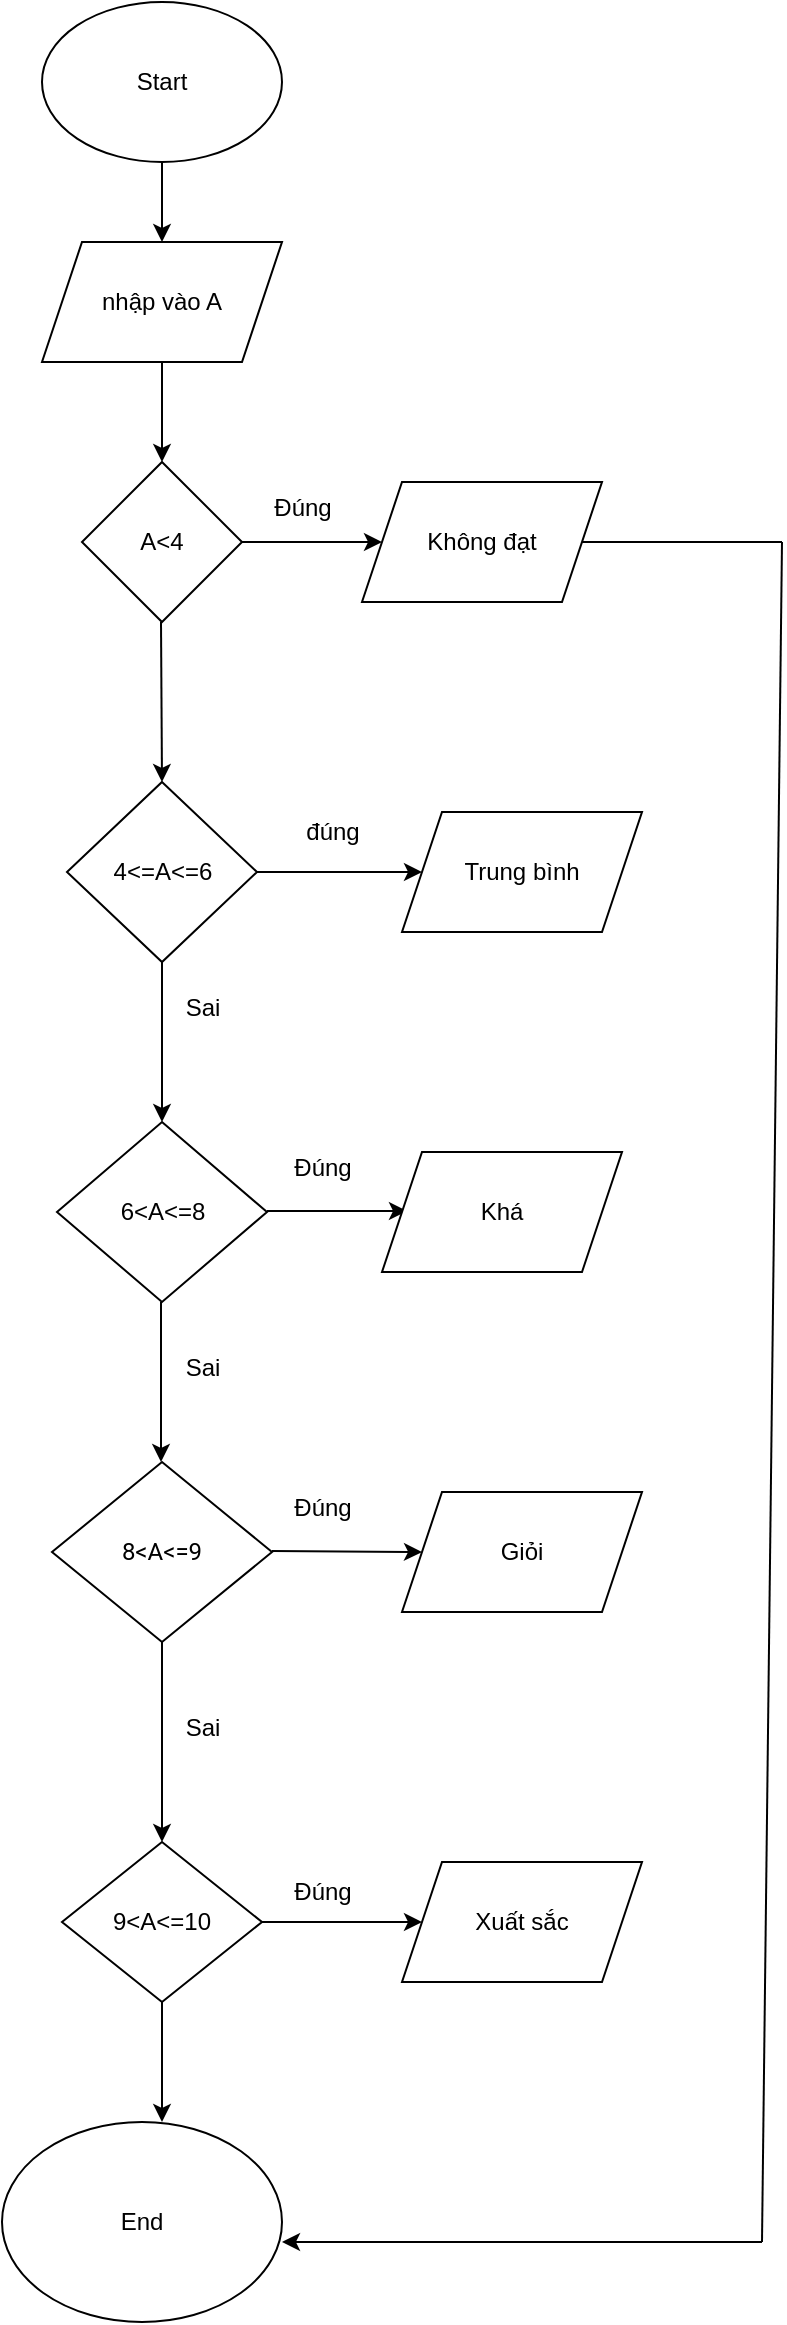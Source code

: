 <mxfile version="24.7.17">
  <diagram name="Trang-1" id="m_lpMQ5EaFyzLsccFVtY">
    <mxGraphModel dx="1594" dy="932" grid="1" gridSize="10" guides="1" tooltips="1" connect="1" arrows="1" fold="1" page="1" pageScale="1" pageWidth="827" pageHeight="1169" math="0" shadow="0">
      <root>
        <mxCell id="0" />
        <mxCell id="1" parent="0" />
        <mxCell id="vqOLy2YUpJs6eWhRHoSE-3" value="" style="edgeStyle=orthogonalEdgeStyle;rounded=0;orthogonalLoop=1;jettySize=auto;html=1;" parent="1" source="vqOLy2YUpJs6eWhRHoSE-1" target="vqOLy2YUpJs6eWhRHoSE-2" edge="1">
          <mxGeometry relative="1" as="geometry" />
        </mxCell>
        <mxCell id="vqOLy2YUpJs6eWhRHoSE-1" value="Start" style="ellipse;whiteSpace=wrap;html=1;" parent="1" vertex="1">
          <mxGeometry x="360" width="120" height="80" as="geometry" />
        </mxCell>
        <mxCell id="vqOLy2YUpJs6eWhRHoSE-5" value="" style="edgeStyle=orthogonalEdgeStyle;rounded=0;orthogonalLoop=1;jettySize=auto;html=1;" parent="1" source="vqOLy2YUpJs6eWhRHoSE-2" target="vqOLy2YUpJs6eWhRHoSE-4" edge="1">
          <mxGeometry relative="1" as="geometry" />
        </mxCell>
        <mxCell id="vqOLy2YUpJs6eWhRHoSE-2" value="nhập vào A" style="shape=parallelogram;perimeter=parallelogramPerimeter;whiteSpace=wrap;html=1;fixedSize=1;" parent="1" vertex="1">
          <mxGeometry x="360" y="120" width="120" height="60" as="geometry" />
        </mxCell>
        <mxCell id="vqOLy2YUpJs6eWhRHoSE-7" value="" style="edgeStyle=orthogonalEdgeStyle;rounded=0;orthogonalLoop=1;jettySize=auto;html=1;" parent="1" source="vqOLy2YUpJs6eWhRHoSE-4" target="vqOLy2YUpJs6eWhRHoSE-6" edge="1">
          <mxGeometry relative="1" as="geometry" />
        </mxCell>
        <mxCell id="vqOLy2YUpJs6eWhRHoSE-4" value="A&amp;lt;4" style="rhombus;whiteSpace=wrap;html=1;" parent="1" vertex="1">
          <mxGeometry x="380" y="230" width="80" height="80" as="geometry" />
        </mxCell>
        <mxCell id="vqOLy2YUpJs6eWhRHoSE-6" value="Không đạt" style="shape=parallelogram;perimeter=parallelogramPerimeter;whiteSpace=wrap;html=1;fixedSize=1;" parent="1" vertex="1">
          <mxGeometry x="520" y="240" width="120" height="60" as="geometry" />
        </mxCell>
        <mxCell id="U2nK8P1NpTvwKoC-WQMH-1" value="" style="endArrow=classic;html=1;rounded=0;" parent="1" edge="1">
          <mxGeometry width="50" height="50" relative="1" as="geometry">
            <mxPoint x="419.5" y="310" as="sourcePoint" />
            <mxPoint x="420" y="390" as="targetPoint" />
          </mxGeometry>
        </mxCell>
        <mxCell id="U2nK8P1NpTvwKoC-WQMH-2" value="Đúng" style="text;html=1;align=center;verticalAlign=middle;resizable=0;points=[];autosize=1;strokeColor=none;fillColor=none;" parent="1" vertex="1">
          <mxGeometry x="465" y="238" width="50" height="30" as="geometry" />
        </mxCell>
        <mxCell id="U2nK8P1NpTvwKoC-WQMH-3" value="4&amp;lt;=A&amp;lt;=6" style="rhombus;whiteSpace=wrap;html=1;rounded=0;" parent="1" vertex="1">
          <mxGeometry x="372.5" y="390" width="95" height="90" as="geometry" />
        </mxCell>
        <mxCell id="U2nK8P1NpTvwKoC-WQMH-4" value="" style="endArrow=classic;html=1;rounded=0;exitX=1;exitY=0.5;exitDx=0;exitDy=0;" parent="1" source="U2nK8P1NpTvwKoC-WQMH-3" edge="1">
          <mxGeometry width="50" height="50" relative="1" as="geometry">
            <mxPoint x="480" y="434.5" as="sourcePoint" />
            <mxPoint x="550" y="435" as="targetPoint" />
          </mxGeometry>
        </mxCell>
        <mxCell id="U2nK8P1NpTvwKoC-WQMH-5" value="đúng" style="text;html=1;align=center;verticalAlign=middle;resizable=0;points=[];autosize=1;strokeColor=none;fillColor=none;" parent="1" vertex="1">
          <mxGeometry x="480" y="400" width="50" height="30" as="geometry" />
        </mxCell>
        <mxCell id="U2nK8P1NpTvwKoC-WQMH-9" value="Trung bình" style="shape=parallelogram;perimeter=parallelogramPerimeter;whiteSpace=wrap;html=1;fixedSize=1;" parent="1" vertex="1">
          <mxGeometry x="540" y="405" width="120" height="60" as="geometry" />
        </mxCell>
        <mxCell id="U2nK8P1NpTvwKoC-WQMH-12" value="" style="endArrow=classic;html=1;rounded=0;exitX=0.5;exitY=1;exitDx=0;exitDy=0;" parent="1" source="U2nK8P1NpTvwKoC-WQMH-3" edge="1">
          <mxGeometry width="50" height="50" relative="1" as="geometry">
            <mxPoint x="330" y="610" as="sourcePoint" />
            <mxPoint x="420" y="560" as="targetPoint" />
          </mxGeometry>
        </mxCell>
        <mxCell id="U2nK8P1NpTvwKoC-WQMH-13" value="Sai" style="text;html=1;align=center;verticalAlign=middle;resizable=0;points=[];autosize=1;strokeColor=none;fillColor=none;" parent="1" vertex="1">
          <mxGeometry x="420" y="488" width="40" height="30" as="geometry" />
        </mxCell>
        <mxCell id="U2nK8P1NpTvwKoC-WQMH-14" value="6&amp;lt;A&amp;lt;=8" style="rhombus;whiteSpace=wrap;html=1;" parent="1" vertex="1">
          <mxGeometry x="367.5" y="560" width="105" height="90" as="geometry" />
        </mxCell>
        <mxCell id="U2nK8P1NpTvwKoC-WQMH-15" value="" style="endArrow=classic;html=1;rounded=0;" parent="1" edge="1">
          <mxGeometry width="50" height="50" relative="1" as="geometry">
            <mxPoint x="472.5" y="604.5" as="sourcePoint" />
            <mxPoint x="542.5" y="604.5" as="targetPoint" />
          </mxGeometry>
        </mxCell>
        <mxCell id="U2nK8P1NpTvwKoC-WQMH-16" value="Khá" style="shape=parallelogram;perimeter=parallelogramPerimeter;whiteSpace=wrap;html=1;fixedSize=1;" parent="1" vertex="1">
          <mxGeometry x="530" y="575" width="120" height="60" as="geometry" />
        </mxCell>
        <mxCell id="U2nK8P1NpTvwKoC-WQMH-17" value="" style="endArrow=classic;html=1;rounded=0;" parent="1" edge="1">
          <mxGeometry width="50" height="50" relative="1" as="geometry">
            <mxPoint x="419.5" y="650" as="sourcePoint" />
            <mxPoint x="419.5" y="730" as="targetPoint" />
          </mxGeometry>
        </mxCell>
        <mxCell id="U2nK8P1NpTvwKoC-WQMH-18" value="&lt;div style=&quot;text-align: left;&quot;&gt;&lt;font style=&quot;font-size: 12px;&quot; face=&quot;Roboto, sans-serif&quot;&gt;&lt;span style=&quot;white-space-collapse: preserve;&quot;&gt;8&amp;lt;A&amp;lt;=9&lt;/span&gt;&lt;/font&gt;&lt;/div&gt;" style="rhombus;whiteSpace=wrap;html=1;" parent="1" vertex="1">
          <mxGeometry x="365" y="730" width="110" height="90" as="geometry" />
        </mxCell>
        <mxCell id="U2nK8P1NpTvwKoC-WQMH-19" value="" style="endArrow=classic;html=1;rounded=0;entryX=0;entryY=0.5;entryDx=0;entryDy=0;" parent="1" target="U2nK8P1NpTvwKoC-WQMH-20" edge="1">
          <mxGeometry width="50" height="50" relative="1" as="geometry">
            <mxPoint x="475" y="774.5" as="sourcePoint" />
            <mxPoint x="545" y="774.5" as="targetPoint" />
          </mxGeometry>
        </mxCell>
        <mxCell id="U2nK8P1NpTvwKoC-WQMH-20" value="Giỏi" style="shape=parallelogram;perimeter=parallelogramPerimeter;whiteSpace=wrap;html=1;fixedSize=1;" parent="1" vertex="1">
          <mxGeometry x="540" y="745" width="120" height="60" as="geometry" />
        </mxCell>
        <mxCell id="U2nK8P1NpTvwKoC-WQMH-21" value="" style="endArrow=classic;html=1;rounded=0;exitX=0.5;exitY=1;exitDx=0;exitDy=0;" parent="1" source="U2nK8P1NpTvwKoC-WQMH-18" edge="1">
          <mxGeometry width="50" height="50" relative="1" as="geometry">
            <mxPoint x="380" y="930" as="sourcePoint" />
            <mxPoint x="420" y="920" as="targetPoint" />
          </mxGeometry>
        </mxCell>
        <mxCell id="U2nK8P1NpTvwKoC-WQMH-22" value="Đúng" style="text;html=1;align=center;verticalAlign=middle;resizable=0;points=[];autosize=1;strokeColor=none;fillColor=none;" parent="1" vertex="1">
          <mxGeometry x="475" y="568" width="50" height="30" as="geometry" />
        </mxCell>
        <mxCell id="U2nK8P1NpTvwKoC-WQMH-23" value="Đúng" style="text;html=1;align=center;verticalAlign=middle;resizable=0;points=[];autosize=1;strokeColor=none;fillColor=none;" parent="1" vertex="1">
          <mxGeometry x="475" y="738" width="50" height="30" as="geometry" />
        </mxCell>
        <mxCell id="U2nK8P1NpTvwKoC-WQMH-24" value="Sai" style="text;html=1;align=center;verticalAlign=middle;resizable=0;points=[];autosize=1;strokeColor=none;fillColor=none;" parent="1" vertex="1">
          <mxGeometry x="420" y="668" width="40" height="30" as="geometry" />
        </mxCell>
        <mxCell id="U2nK8P1NpTvwKoC-WQMH-25" value="Sai" style="text;html=1;align=center;verticalAlign=middle;resizable=0;points=[];autosize=1;strokeColor=none;fillColor=none;" parent="1" vertex="1">
          <mxGeometry x="420" y="848" width="40" height="30" as="geometry" />
        </mxCell>
        <mxCell id="U2nK8P1NpTvwKoC-WQMH-26" value="9&amp;lt;A&amp;lt;=10" style="rhombus;whiteSpace=wrap;html=1;" parent="1" vertex="1">
          <mxGeometry x="370" y="920" width="100" height="80" as="geometry" />
        </mxCell>
        <mxCell id="U2nK8P1NpTvwKoC-WQMH-28" value="" style="endArrow=classic;html=1;rounded=0;exitX=1;exitY=0.5;exitDx=0;exitDy=0;" parent="1" source="U2nK8P1NpTvwKoC-WQMH-26" edge="1">
          <mxGeometry width="50" height="50" relative="1" as="geometry">
            <mxPoint x="510" y="980" as="sourcePoint" />
            <mxPoint x="550" y="960" as="targetPoint" />
          </mxGeometry>
        </mxCell>
        <mxCell id="U2nK8P1NpTvwKoC-WQMH-29" value="Đúng" style="text;html=1;align=center;verticalAlign=middle;resizable=0;points=[];autosize=1;strokeColor=none;fillColor=none;" parent="1" vertex="1">
          <mxGeometry x="475" y="930" width="50" height="30" as="geometry" />
        </mxCell>
        <mxCell id="U2nK8P1NpTvwKoC-WQMH-30" value="Xuất sắc" style="shape=parallelogram;perimeter=parallelogramPerimeter;whiteSpace=wrap;html=1;fixedSize=1;" parent="1" vertex="1">
          <mxGeometry x="540" y="930" width="120" height="60" as="geometry" />
        </mxCell>
        <mxCell id="U2nK8P1NpTvwKoC-WQMH-35" value="" style="endArrow=none;html=1;rounded=0;exitX=1;exitY=0.5;exitDx=0;exitDy=0;" parent="1" source="vqOLy2YUpJs6eWhRHoSE-6" edge="1">
          <mxGeometry width="50" height="50" relative="1" as="geometry">
            <mxPoint x="650" y="280" as="sourcePoint" />
            <mxPoint x="730" y="270" as="targetPoint" />
          </mxGeometry>
        </mxCell>
        <mxCell id="U2nK8P1NpTvwKoC-WQMH-36" value="" style="endArrow=none;html=1;rounded=0;" parent="1" edge="1">
          <mxGeometry width="50" height="50" relative="1" as="geometry">
            <mxPoint x="720" y="1120" as="sourcePoint" />
            <mxPoint x="730" y="270" as="targetPoint" />
          </mxGeometry>
        </mxCell>
        <mxCell id="U2nK8P1NpTvwKoC-WQMH-37" value="" style="endArrow=classic;html=1;rounded=0;" parent="1" edge="1">
          <mxGeometry width="50" height="50" relative="1" as="geometry">
            <mxPoint x="720" y="1120" as="sourcePoint" />
            <mxPoint x="480" y="1120" as="targetPoint" />
          </mxGeometry>
        </mxCell>
        <mxCell id="U2nK8P1NpTvwKoC-WQMH-38" value="" style="endArrow=classic;html=1;rounded=0;exitX=0.5;exitY=1;exitDx=0;exitDy=0;" parent="1" source="U2nK8P1NpTvwKoC-WQMH-26" edge="1">
          <mxGeometry width="50" height="50" relative="1" as="geometry">
            <mxPoint x="420" y="1010" as="sourcePoint" />
            <mxPoint x="420" y="1060" as="targetPoint" />
          </mxGeometry>
        </mxCell>
        <mxCell id="U2nK8P1NpTvwKoC-WQMH-39" value="End" style="ellipse;whiteSpace=wrap;html=1;" parent="1" vertex="1">
          <mxGeometry x="340" y="1060" width="140" height="100" as="geometry" />
        </mxCell>
      </root>
    </mxGraphModel>
  </diagram>
</mxfile>
